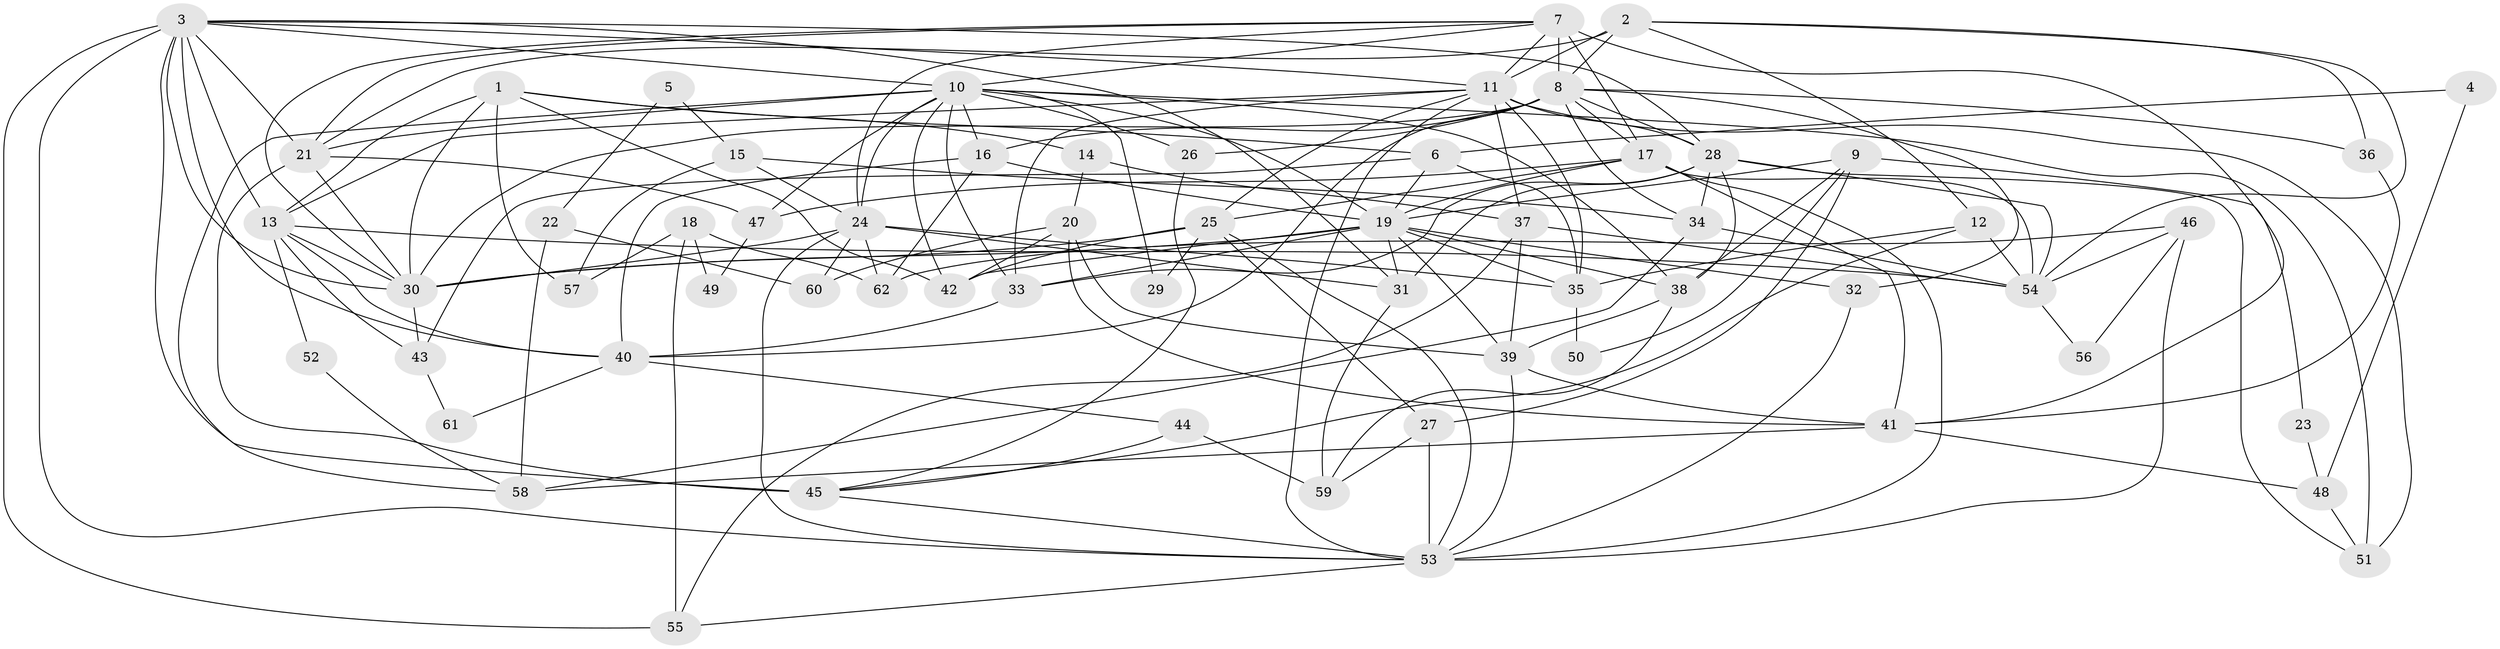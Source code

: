 // original degree distribution, {7: 0.03225806451612903, 4: 0.3467741935483871, 5: 0.1935483870967742, 2: 0.14516129032258066, 3: 0.20161290322580644, 6: 0.06451612903225806, 8: 0.008064516129032258, 9: 0.008064516129032258}
// Generated by graph-tools (version 1.1) at 2025/36/03/09/25 02:36:01]
// undirected, 62 vertices, 168 edges
graph export_dot {
graph [start="1"]
  node [color=gray90,style=filled];
  1;
  2;
  3;
  4;
  5;
  6;
  7;
  8;
  9;
  10;
  11;
  12;
  13;
  14;
  15;
  16;
  17;
  18;
  19;
  20;
  21;
  22;
  23;
  24;
  25;
  26;
  27;
  28;
  29;
  30;
  31;
  32;
  33;
  34;
  35;
  36;
  37;
  38;
  39;
  40;
  41;
  42;
  43;
  44;
  45;
  46;
  47;
  48;
  49;
  50;
  51;
  52;
  53;
  54;
  55;
  56;
  57;
  58;
  59;
  60;
  61;
  62;
  1 -- 6 [weight=1.0];
  1 -- 13 [weight=1.0];
  1 -- 14 [weight=1.0];
  1 -- 30 [weight=2.0];
  1 -- 42 [weight=1.0];
  1 -- 57 [weight=1.0];
  2 -- 8 [weight=1.0];
  2 -- 11 [weight=2.0];
  2 -- 12 [weight=1.0];
  2 -- 21 [weight=1.0];
  2 -- 36 [weight=1.0];
  2 -- 54 [weight=1.0];
  3 -- 10 [weight=1.0];
  3 -- 11 [weight=1.0];
  3 -- 13 [weight=1.0];
  3 -- 21 [weight=1.0];
  3 -- 28 [weight=1.0];
  3 -- 30 [weight=1.0];
  3 -- 31 [weight=1.0];
  3 -- 40 [weight=1.0];
  3 -- 45 [weight=2.0];
  3 -- 53 [weight=1.0];
  3 -- 55 [weight=2.0];
  4 -- 6 [weight=1.0];
  4 -- 48 [weight=1.0];
  5 -- 15 [weight=1.0];
  5 -- 22 [weight=1.0];
  6 -- 19 [weight=1.0];
  6 -- 35 [weight=1.0];
  6 -- 43 [weight=1.0];
  7 -- 8 [weight=4.0];
  7 -- 10 [weight=1.0];
  7 -- 11 [weight=1.0];
  7 -- 17 [weight=2.0];
  7 -- 21 [weight=1.0];
  7 -- 24 [weight=1.0];
  7 -- 30 [weight=2.0];
  7 -- 41 [weight=2.0];
  8 -- 16 [weight=1.0];
  8 -- 17 [weight=1.0];
  8 -- 26 [weight=1.0];
  8 -- 28 [weight=1.0];
  8 -- 30 [weight=1.0];
  8 -- 32 [weight=1.0];
  8 -- 34 [weight=1.0];
  8 -- 36 [weight=1.0];
  8 -- 40 [weight=1.0];
  9 -- 19 [weight=1.0];
  9 -- 23 [weight=1.0];
  9 -- 27 [weight=1.0];
  9 -- 38 [weight=1.0];
  9 -- 50 [weight=1.0];
  10 -- 16 [weight=1.0];
  10 -- 19 [weight=1.0];
  10 -- 21 [weight=1.0];
  10 -- 24 [weight=1.0];
  10 -- 26 [weight=1.0];
  10 -- 29 [weight=1.0];
  10 -- 33 [weight=1.0];
  10 -- 38 [weight=1.0];
  10 -- 42 [weight=1.0];
  10 -- 47 [weight=1.0];
  10 -- 51 [weight=1.0];
  10 -- 58 [weight=1.0];
  11 -- 13 [weight=1.0];
  11 -- 25 [weight=1.0];
  11 -- 28 [weight=1.0];
  11 -- 33 [weight=1.0];
  11 -- 35 [weight=1.0];
  11 -- 37 [weight=1.0];
  11 -- 51 [weight=1.0];
  11 -- 53 [weight=1.0];
  12 -- 35 [weight=1.0];
  12 -- 45 [weight=1.0];
  12 -- 54 [weight=1.0];
  13 -- 30 [weight=2.0];
  13 -- 40 [weight=1.0];
  13 -- 43 [weight=1.0];
  13 -- 52 [weight=1.0];
  13 -- 54 [weight=1.0];
  14 -- 20 [weight=1.0];
  14 -- 37 [weight=1.0];
  15 -- 24 [weight=1.0];
  15 -- 34 [weight=1.0];
  15 -- 57 [weight=1.0];
  16 -- 19 [weight=2.0];
  16 -- 40 [weight=1.0];
  16 -- 62 [weight=1.0];
  17 -- 19 [weight=1.0];
  17 -- 25 [weight=3.0];
  17 -- 41 [weight=1.0];
  17 -- 47 [weight=1.0];
  17 -- 53 [weight=1.0];
  17 -- 54 [weight=1.0];
  18 -- 49 [weight=1.0];
  18 -- 55 [weight=1.0];
  18 -- 57 [weight=1.0];
  18 -- 62 [weight=1.0];
  19 -- 30 [weight=1.0];
  19 -- 31 [weight=1.0];
  19 -- 32 [weight=1.0];
  19 -- 33 [weight=1.0];
  19 -- 35 [weight=1.0];
  19 -- 38 [weight=1.0];
  19 -- 39 [weight=1.0];
  19 -- 42 [weight=1.0];
  20 -- 39 [weight=1.0];
  20 -- 41 [weight=1.0];
  20 -- 42 [weight=1.0];
  20 -- 60 [weight=1.0];
  21 -- 30 [weight=2.0];
  21 -- 45 [weight=3.0];
  21 -- 47 [weight=1.0];
  22 -- 58 [weight=1.0];
  22 -- 60 [weight=1.0];
  23 -- 48 [weight=1.0];
  24 -- 30 [weight=1.0];
  24 -- 31 [weight=2.0];
  24 -- 35 [weight=1.0];
  24 -- 53 [weight=1.0];
  24 -- 60 [weight=1.0];
  24 -- 62 [weight=1.0];
  25 -- 27 [weight=1.0];
  25 -- 29 [weight=2.0];
  25 -- 30 [weight=1.0];
  25 -- 42 [weight=1.0];
  25 -- 53 [weight=1.0];
  26 -- 45 [weight=1.0];
  27 -- 53 [weight=1.0];
  27 -- 59 [weight=1.0];
  28 -- 31 [weight=1.0];
  28 -- 33 [weight=1.0];
  28 -- 34 [weight=1.0];
  28 -- 38 [weight=2.0];
  28 -- 51 [weight=1.0];
  28 -- 54 [weight=1.0];
  30 -- 43 [weight=1.0];
  31 -- 59 [weight=1.0];
  32 -- 53 [weight=1.0];
  33 -- 40 [weight=1.0];
  34 -- 54 [weight=1.0];
  34 -- 58 [weight=1.0];
  35 -- 50 [weight=1.0];
  36 -- 41 [weight=1.0];
  37 -- 39 [weight=1.0];
  37 -- 54 [weight=1.0];
  37 -- 55 [weight=1.0];
  38 -- 39 [weight=1.0];
  38 -- 59 [weight=1.0];
  39 -- 41 [weight=1.0];
  39 -- 53 [weight=1.0];
  40 -- 44 [weight=2.0];
  40 -- 61 [weight=1.0];
  41 -- 48 [weight=1.0];
  41 -- 58 [weight=1.0];
  43 -- 61 [weight=1.0];
  44 -- 45 [weight=1.0];
  44 -- 59 [weight=1.0];
  45 -- 53 [weight=1.0];
  46 -- 53 [weight=1.0];
  46 -- 54 [weight=1.0];
  46 -- 56 [weight=1.0];
  46 -- 62 [weight=1.0];
  47 -- 49 [weight=1.0];
  48 -- 51 [weight=1.0];
  52 -- 58 [weight=1.0];
  53 -- 55 [weight=1.0];
  54 -- 56 [weight=1.0];
}
